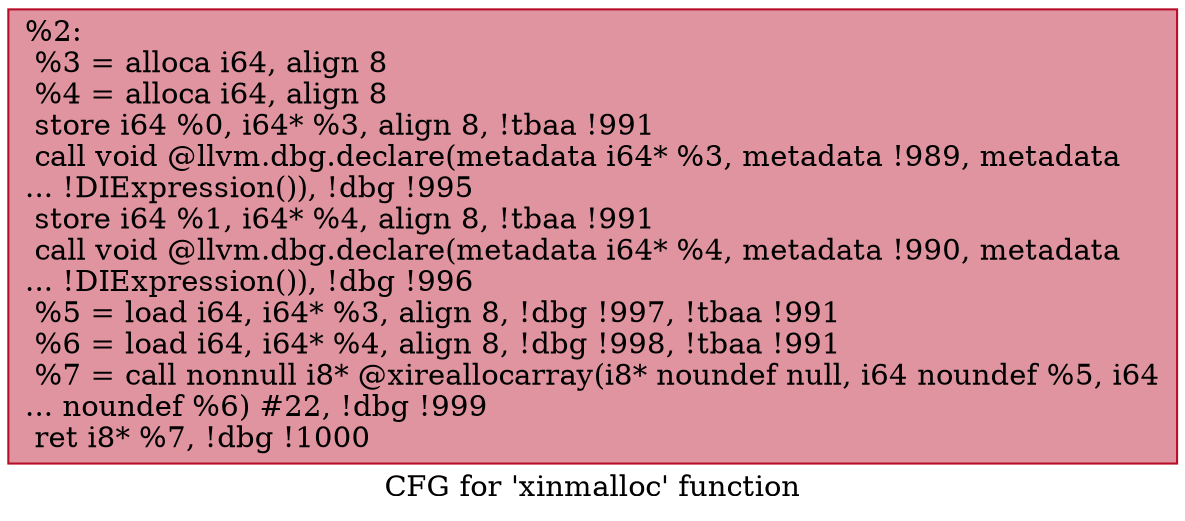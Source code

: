 digraph "CFG for 'xinmalloc' function" {
	label="CFG for 'xinmalloc' function";

	Node0xc69de0 [shape=record,color="#b70d28ff", style=filled, fillcolor="#b70d2870",label="{%2:\l  %3 = alloca i64, align 8\l  %4 = alloca i64, align 8\l  store i64 %0, i64* %3, align 8, !tbaa !991\l  call void @llvm.dbg.declare(metadata i64* %3, metadata !989, metadata\l... !DIExpression()), !dbg !995\l  store i64 %1, i64* %4, align 8, !tbaa !991\l  call void @llvm.dbg.declare(metadata i64* %4, metadata !990, metadata\l... !DIExpression()), !dbg !996\l  %5 = load i64, i64* %3, align 8, !dbg !997, !tbaa !991\l  %6 = load i64, i64* %4, align 8, !dbg !998, !tbaa !991\l  %7 = call nonnull i8* @xireallocarray(i8* noundef null, i64 noundef %5, i64\l... noundef %6) #22, !dbg !999\l  ret i8* %7, !dbg !1000\l}"];
}
